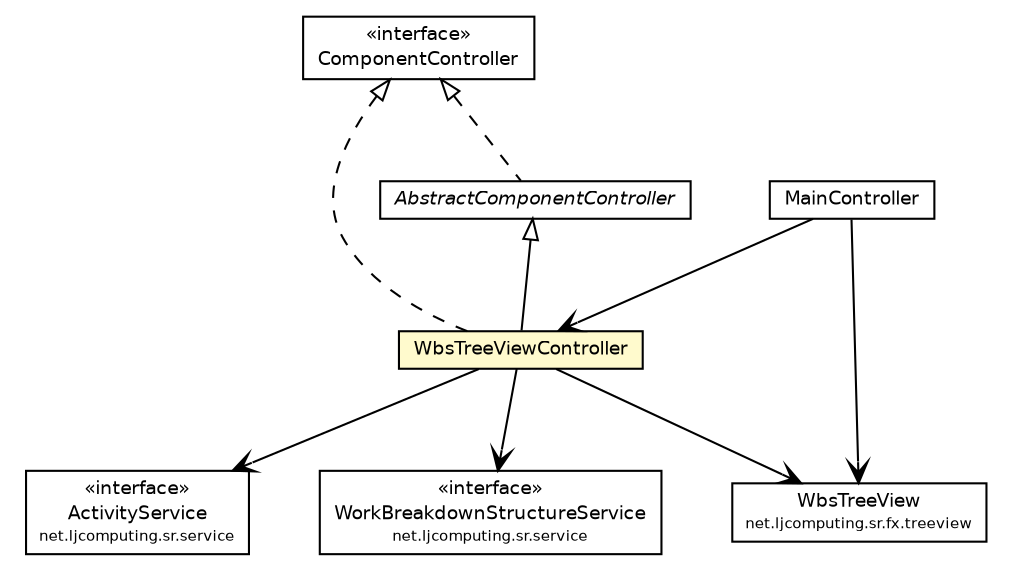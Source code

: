 #!/usr/local/bin/dot
#
# Class diagram 
# Generated by UMLGraph version R5_6 (http://www.umlgraph.org/)
#

digraph G {
	edge [fontname="Helvetica",fontsize=10,labelfontname="Helvetica",labelfontsize=10];
	node [fontname="Helvetica",fontsize=10,shape=plaintext];
	nodesep=0.25;
	ranksep=0.5;
	// net.ljcomputing.sr.fx.treeview.WbsTreeView
	c7354 [label=<<table title="net.ljcomputing.sr.fx.treeview.WbsTreeView" border="0" cellborder="1" cellspacing="0" cellpadding="2" port="p" href="../treeview/WbsTreeView.html">
		<tr><td><table border="0" cellspacing="0" cellpadding="1">
<tr><td align="center" balign="center"> WbsTreeView </td></tr>
<tr><td align="center" balign="center"><font point-size="7.0"> net.ljcomputing.sr.fx.treeview </font></td></tr>
		</table></td></tr>
		</table>>, URL="../treeview/WbsTreeView.html", fontname="Helvetica", fontcolor="black", fontsize=9.0];
	// net.ljcomputing.sr.fx.controller.WbsTreeViewController
	c7358 [label=<<table title="net.ljcomputing.sr.fx.controller.WbsTreeViewController" border="0" cellborder="1" cellspacing="0" cellpadding="2" port="p" bgcolor="lemonChiffon" href="./WbsTreeViewController.html">
		<tr><td><table border="0" cellspacing="0" cellpadding="1">
<tr><td align="center" balign="center"> WbsTreeViewController </td></tr>
		</table></td></tr>
		</table>>, URL="./WbsTreeViewController.html", fontname="Helvetica", fontcolor="black", fontsize=9.0];
	// net.ljcomputing.sr.fx.controller.AbstractComponentController
	c7359 [label=<<table title="net.ljcomputing.sr.fx.controller.AbstractComponentController" border="0" cellborder="1" cellspacing="0" cellpadding="2" port="p" href="./AbstractComponentController.html">
		<tr><td><table border="0" cellspacing="0" cellpadding="1">
<tr><td align="center" balign="center"><font face="Helvetica-Oblique"> AbstractComponentController </font></td></tr>
		</table></td></tr>
		</table>>, URL="./AbstractComponentController.html", fontname="Helvetica", fontcolor="black", fontsize=9.0];
	// net.ljcomputing.sr.fx.controller.ComponentController
	c7361 [label=<<table title="net.ljcomputing.sr.fx.controller.ComponentController" border="0" cellborder="1" cellspacing="0" cellpadding="2" port="p" href="./ComponentController.html">
		<tr><td><table border="0" cellspacing="0" cellpadding="1">
<tr><td align="center" balign="center"> &#171;interface&#187; </td></tr>
<tr><td align="center" balign="center"> ComponentController </td></tr>
		</table></td></tr>
		</table>>, URL="./ComponentController.html", fontname="Helvetica", fontcolor="black", fontsize=9.0];
	// net.ljcomputing.sr.fx.controller.MainController
	c7362 [label=<<table title="net.ljcomputing.sr.fx.controller.MainController" border="0" cellborder="1" cellspacing="0" cellpadding="2" port="p" href="./MainController.html">
		<tr><td><table border="0" cellspacing="0" cellpadding="1">
<tr><td align="center" balign="center"> MainController </td></tr>
		</table></td></tr>
		</table>>, URL="./MainController.html", fontname="Helvetica", fontcolor="black", fontsize=9.0];
	// net.ljcomputing.sr.service.ActivityService
	c7375 [label=<<table title="net.ljcomputing.sr.service.ActivityService" border="0" cellborder="1" cellspacing="0" cellpadding="2" port="p" href="../../service/ActivityService.html">
		<tr><td><table border="0" cellspacing="0" cellpadding="1">
<tr><td align="center" balign="center"> &#171;interface&#187; </td></tr>
<tr><td align="center" balign="center"> ActivityService </td></tr>
<tr><td align="center" balign="center"><font point-size="7.0"> net.ljcomputing.sr.service </font></td></tr>
		</table></td></tr>
		</table>>, URL="../../service/ActivityService.html", fontname="Helvetica", fontcolor="black", fontsize=9.0];
	// net.ljcomputing.sr.service.WorkBreakdownStructureService
	c7376 [label=<<table title="net.ljcomputing.sr.service.WorkBreakdownStructureService" border="0" cellborder="1" cellspacing="0" cellpadding="2" port="p" href="../../service/WorkBreakdownStructureService.html">
		<tr><td><table border="0" cellspacing="0" cellpadding="1">
<tr><td align="center" balign="center"> &#171;interface&#187; </td></tr>
<tr><td align="center" balign="center"> WorkBreakdownStructureService </td></tr>
<tr><td align="center" balign="center"><font point-size="7.0"> net.ljcomputing.sr.service </font></td></tr>
		</table></td></tr>
		</table>>, URL="../../service/WorkBreakdownStructureService.html", fontname="Helvetica", fontcolor="black", fontsize=9.0];
	//net.ljcomputing.sr.fx.controller.WbsTreeViewController extends net.ljcomputing.sr.fx.controller.AbstractComponentController
	c7359:p -> c7358:p [dir=back,arrowtail=empty];
	//net.ljcomputing.sr.fx.controller.WbsTreeViewController implements net.ljcomputing.sr.fx.controller.ComponentController
	c7361:p -> c7358:p [dir=back,arrowtail=empty,style=dashed];
	//net.ljcomputing.sr.fx.controller.AbstractComponentController implements net.ljcomputing.sr.fx.controller.ComponentController
	c7361:p -> c7359:p [dir=back,arrowtail=empty,style=dashed];
	// net.ljcomputing.sr.fx.controller.WbsTreeViewController NAVASSOC net.ljcomputing.sr.fx.treeview.WbsTreeView
	c7358:p -> c7354:p [taillabel="", label="", headlabel="", fontname="Helvetica", fontcolor="black", fontsize=10.0, color="black", arrowhead=open];
	// net.ljcomputing.sr.fx.controller.WbsTreeViewController NAVASSOC net.ljcomputing.sr.service.WorkBreakdownStructureService
	c7358:p -> c7376:p [taillabel="", label="", headlabel="", fontname="Helvetica", fontcolor="black", fontsize=10.0, color="black", arrowhead=open];
	// net.ljcomputing.sr.fx.controller.WbsTreeViewController NAVASSOC net.ljcomputing.sr.service.ActivityService
	c7358:p -> c7375:p [taillabel="", label="", headlabel="", fontname="Helvetica", fontcolor="black", fontsize=10.0, color="black", arrowhead=open];
	// net.ljcomputing.sr.fx.controller.MainController NAVASSOC net.ljcomputing.sr.fx.treeview.WbsTreeView
	c7362:p -> c7354:p [taillabel="", label="", headlabel="", fontname="Helvetica", fontcolor="black", fontsize=10.0, color="black", arrowhead=open];
	// net.ljcomputing.sr.fx.controller.MainController NAVASSOC net.ljcomputing.sr.fx.controller.WbsTreeViewController
	c7362:p -> c7358:p [taillabel="", label="", headlabel="", fontname="Helvetica", fontcolor="black", fontsize=10.0, color="black", arrowhead=open];
}


